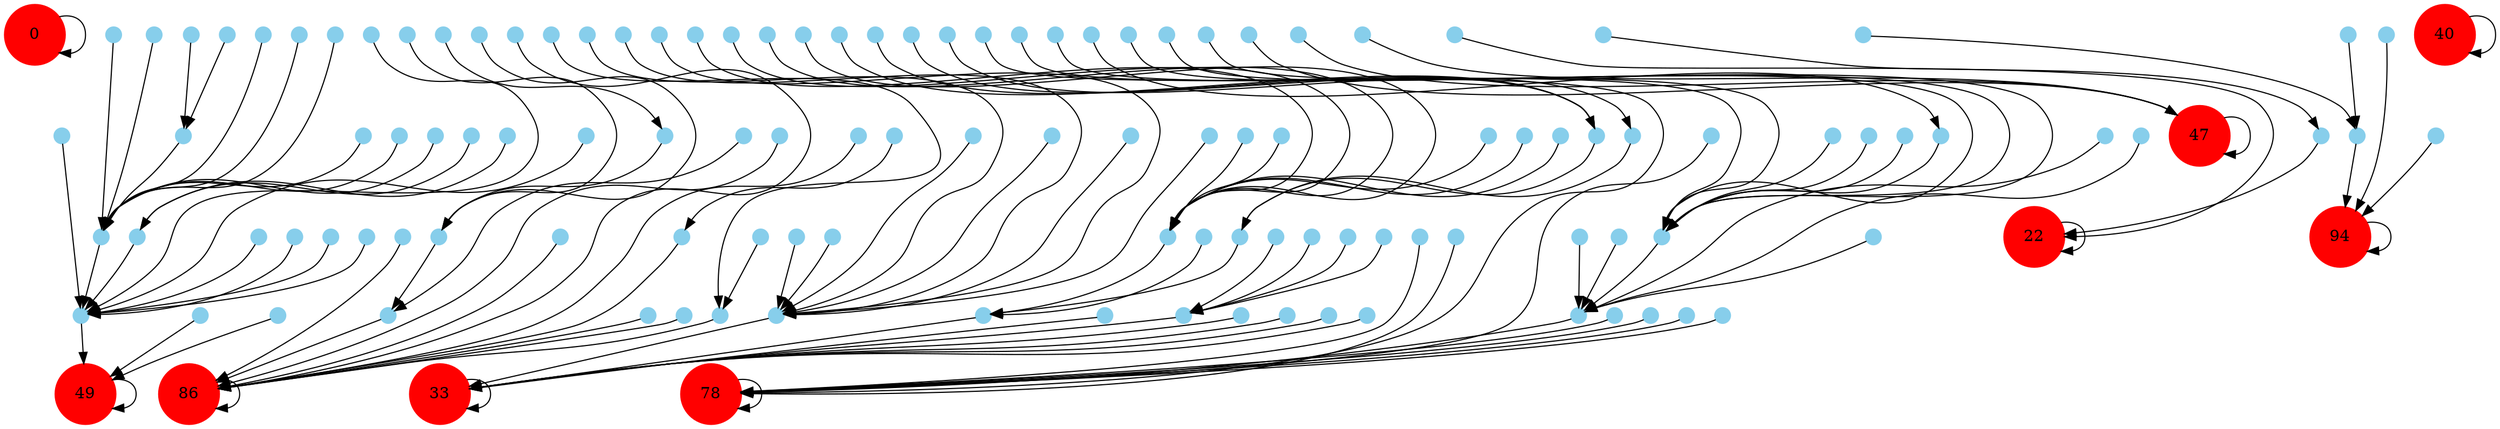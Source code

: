 Digraph G {
node [width=.2,height=.2,shape=circle,style=filled,color=skyblue];
overlap=scale;
0 [width=.75,height=.5,label=0, color=red, style=filled];
0 -> 0 [len=0.125,weight=0.25];
1 [label=""];
1 -> 51 [len=0.125,weight=0.25];
2 [label=""];
2 -> 86 [len=0.125,weight=0.25];
3 [label=""];
3 -> 18 [len=0.125,weight=0.25];
4 [label=""];
4 -> 15 [len=0.125,weight=0.25];
5 [label=""];
5 -> 35 [len=0.125,weight=0.25];
6 [label=""];
6 -> 78 [len=0.125,weight=0.25];
7 [label=""];
7 -> 23 [len=0.125,weight=0.25];
8 [label=""];
8 -> 46 [len=0.125,weight=0.25];
9 [label=""];
9 -> 34 [len=0.125,weight=0.25];
10 [label=""];
10 -> 78 [len=0.125,weight=0.25];
11 [label=""];
11 -> 54 [len=0.125,weight=0.25];
12 [label=""];
12 -> 46 [len=0.125,weight=0.25];
13 [label=""];
13 -> 47 [len=0.125,weight=0.25];
14 [label=""];
14 -> 78 [len=0.125,weight=0.25];
15 [label=""];
15 -> 46 [len=0.125,weight=0.25];
16 [label=""];
16 -> 48 [len=0.125,weight=0.25];
17 [label=""];
17 -> 49 [len=0.125,weight=0.25];
18 [label=""];
18 -> 16 [len=0.125,weight=0.25];
19 [label=""];
19 -> 50 [len=0.125,weight=0.25];
20 [label=""];
20 -> 33 [len=0.125,weight=0.25];
21 [label=""];
21 -> 51 [len=0.125,weight=0.25];
22 [width=.75,height=.5,label=22, color=red, style=filled];
22 -> 22 [len=0.125,weight=0.25];
23 [label=""];
23 -> 51 [len=0.125,weight=0.25];
24 [label=""];
24 -> 32 [len=0.125,weight=0.25];
25 [label=""];
25 -> 50 [len=0.125,weight=0.25];
26 [label=""];
26 -> 54 [len=0.125,weight=0.25];
27 [label=""];
27 -> 50 [len=0.125,weight=0.25];
28 [label=""];
28 -> 46 [len=0.125,weight=0.25];
29 [label=""];
29 -> 35 [len=0.125,weight=0.25];
30 [label=""];
30 -> 46 [len=0.125,weight=0.25];
31 [label=""];
31 -> 54 [len=0.125,weight=0.25];
32 [label=""];
32 -> 33 [len=0.125,weight=0.25];
33 [width=.75,height=.5,label=33, color=red, style=filled];
33 -> 33 [len=0.125,weight=0.25];
34 [label=""];
34 -> 64 [len=0.125,weight=0.25];
35 [label=""];
35 -> 51 [len=0.125,weight=0.25];
36 [label=""];
36 -> 41 [len=0.125,weight=0.25];
37 [label=""];
37 -> 35 [len=0.125,weight=0.25];
38 [label=""];
38 -> 79 [len=0.125,weight=0.25];
39 [label=""];
39 -> 35 [len=0.125,weight=0.25];
40 [width=.75,height=.5,label=40, color=red, style=filled];
40 -> 40 [len=0.125,weight=0.25];
41 [label=""];
41 -> 35 [len=0.125,weight=0.25];
42 [label=""];
42 -> 110 [len=0.125,weight=0.25];
43 [label=""];
43 -> 34 [len=0.125,weight=0.25];
44 [label=""];
44 -> 47 [len=0.125,weight=0.25];
45 [label=""];
45 -> 43 [len=0.125,weight=0.25];
46 [label=""];
46 -> 110 [len=0.125,weight=0.25];
47 [width=.75,height=.5,label=47, color=red, style=filled];
47 -> 47 [len=0.125,weight=0.25];
48 [label=""];
48 -> 33 [len=0.125,weight=0.25];
49 [width=.75,height=.5,label=49, color=red, style=filled];
49 -> 49 [len=0.125,weight=0.25];
50 [label=""];
50 -> 48 [len=0.125,weight=0.25];
51 [label=""];
51 -> 49 [len=0.125,weight=0.25];
52 [label=""];
52 -> 33 [len=0.125,weight=0.25];
53 [label=""];
53 -> 33 [len=0.125,weight=0.25];
54 [label=""];
54 -> 33 [len=0.125,weight=0.25];
55 [label=""];
55 -> 51 [len=0.125,weight=0.25];
56 [label=""];
56 -> 32 [len=0.125,weight=0.25];
57 [label=""];
57 -> 33 [len=0.125,weight=0.25];
58 [label=""];
58 -> 32 [len=0.125,weight=0.25];
59 [label=""];
59 -> 50 [len=0.125,weight=0.25];
60 [label=""];
60 -> 41 [len=0.125,weight=0.25];
61 [label=""];
61 -> 35 [len=0.125,weight=0.25];
62 [label=""];
62 -> 46 [len=0.125,weight=0.25];
63 [label=""];
63 -> 35 [len=0.125,weight=0.25];
64 [label=""];
64 -> 86 [len=0.125,weight=0.25];
65 [label=""];
65 -> 18 [len=0.125,weight=0.25];
66 [label=""];
66 -> 86 [len=0.125,weight=0.25];
67 [label=""];
67 -> 86 [len=0.125,weight=0.25];
68 [label=""];
68 -> 78 [len=0.125,weight=0.25];
69 [label=""];
69 -> 23 [len=0.125,weight=0.25];
70 [label=""];
70 -> 94 [len=0.125,weight=0.25];
71 [label=""];
71 -> 86 [len=0.125,weight=0.25];
72 [label=""];
72 -> 78 [len=0.125,weight=0.25];
73 [label=""];
73 -> 54 [len=0.125,weight=0.25];
74 [label=""];
74 -> 94 [len=0.125,weight=0.25];
75 [label=""];
75 -> 86 [len=0.125,weight=0.25];
76 [label=""];
76 -> 78 [len=0.125,weight=0.25];
77 [label=""];
77 -> 46 [len=0.125,weight=0.25];
78 [width=.75,height=.5,label=78, color=red, style=filled];
78 -> 78 [len=0.125,weight=0.25];
79 [label=""];
79 -> 94 [len=0.125,weight=0.25];
80 [label=""];
80 -> 16 [len=0.125,weight=0.25];
81 [label=""];
81 -> 50 [len=0.125,weight=0.25];
82 [label=""];
82 -> 86 [len=0.125,weight=0.25];
83 [label=""];
83 -> 18 [len=0.125,weight=0.25];
84 [label=""];
84 -> 22 [len=0.125,weight=0.25];
85 [label=""];
85 -> 51 [len=0.125,weight=0.25];
86 [width=.75,height=.5,label=86, color=red, style=filled];
86 -> 86 [len=0.125,weight=0.25];
87 [label=""];
87 -> 22 [len=0.125,weight=0.25];
88 [label=""];
88 -> 54 [len=0.125,weight=0.25];
89 [label=""];
89 -> 50 [len=0.125,weight=0.25];
90 [label=""];
90 -> 86 [len=0.125,weight=0.25];
91 [label=""];
91 -> 54 [len=0.125,weight=0.25];
92 [label=""];
92 -> 46 [len=0.125,weight=0.25];
93 [label=""];
93 -> 54 [len=0.125,weight=0.25];
94 [width=.75,height=.5,label=94, color=red, style=filled];
94 -> 94 [len=0.125,weight=0.25];
95 [label=""];
95 -> 54 [len=0.125,weight=0.25];
96 [label=""];
96 -> 64 [len=0.125,weight=0.25];
97 [label=""];
97 -> 51 [len=0.125,weight=0.25];
98 [label=""];
98 -> 86 [len=0.125,weight=0.25];
99 [label=""];
99 -> 82 [len=0.125,weight=0.25];
100 [label=""];
100 -> 79 [len=0.125,weight=0.25];
101 [label=""];
101 -> 35 [len=0.125,weight=0.25];
102 [label=""];
102 -> 78 [len=0.125,weight=0.25];
103 [label=""];
103 -> 87 [len=0.125,weight=0.25];
104 [label=""];
104 -> 110 [len=0.125,weight=0.25];
105 [label=""];
105 -> 34 [len=0.125,weight=0.25];
106 [label=""];
106 -> 78 [len=0.125,weight=0.25];
107 [label=""];
107 -> 118 [len=0.125,weight=0.25];
108 [label=""];
108 -> 110 [len=0.125,weight=0.25];
109 [label=""];
109 -> 47 [len=0.125,weight=0.25];
110 [label=""];
110 -> 78 [len=0.125,weight=0.25];
111 [label=""];
111 -> 110 [len=0.125,weight=0.25];
112 [label=""];
112 -> 48 [len=0.125,weight=0.25];
113 [label=""];
113 -> 49 [len=0.125,weight=0.25];
114 [label=""];
114 -> 80 [len=0.125,weight=0.25];
115 [label=""];
115 -> 50 [len=0.125,weight=0.25];
116 [label=""];
116 -> 33 [len=0.125,weight=0.25];
117 [label=""];
117 -> 51 [len=0.125,weight=0.25];
118 [label=""];
118 -> 86 [len=0.125,weight=0.25];
119 [label=""];
119 -> 51 [len=0.125,weight=0.25];
120 [label=""];
120 -> 32 [len=0.125,weight=0.25];
121 [label=""];
121 -> 50 [len=0.125,weight=0.25];
122 [label=""];
122 -> 118 [len=0.125,weight=0.25];
123 [label=""];
123 -> 50 [len=0.125,weight=0.25];
124 [label=""];
124 -> 46 [len=0.125,weight=0.25];
125 [label=""];
125 -> 35 [len=0.125,weight=0.25];
126 [label=""];
126 -> 110 [len=0.125,weight=0.25];
127 [label=""];
127 -> 54 [len=0.125,weight=0.25];
}
